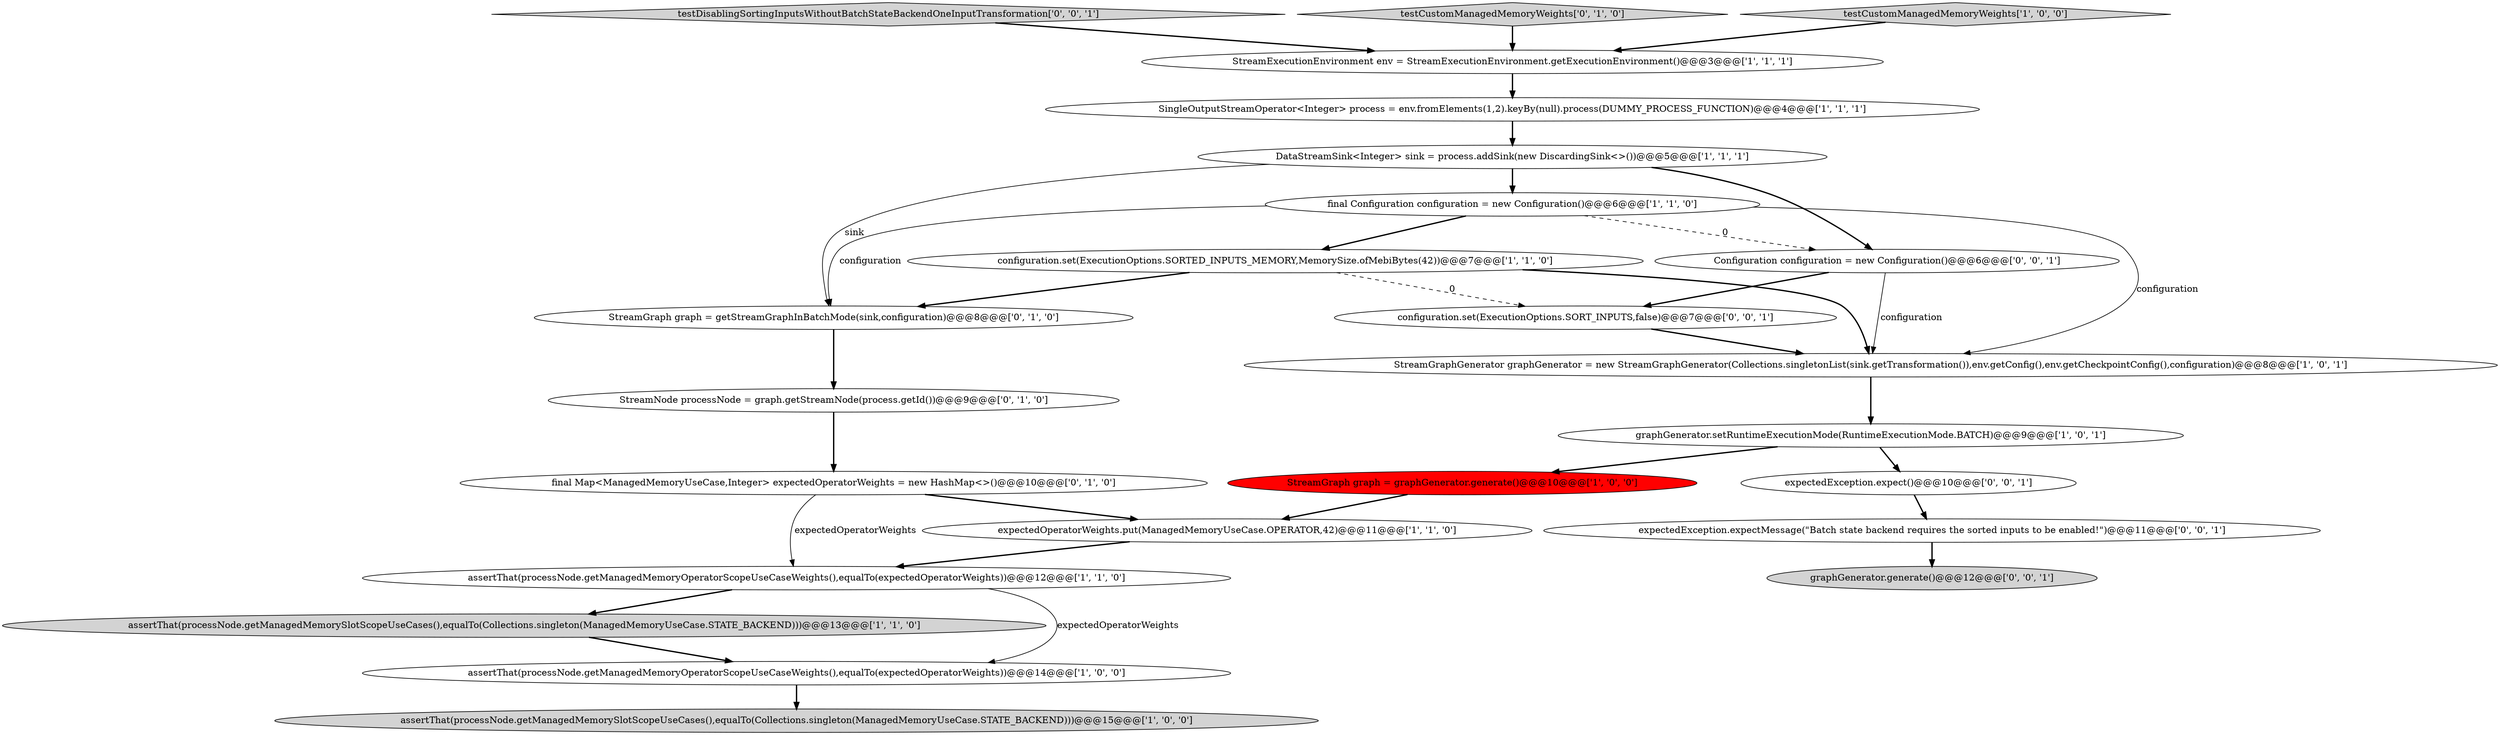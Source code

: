 digraph {
2 [style = filled, label = "assertThat(processNode.getManagedMemoryOperatorScopeUseCaseWeights(),equalTo(expectedOperatorWeights))@@@14@@@['1', '0', '0']", fillcolor = white, shape = ellipse image = "AAA0AAABBB1BBB"];
12 [style = filled, label = "assertThat(processNode.getManagedMemorySlotScopeUseCases(),equalTo(Collections.singleton(ManagedMemoryUseCase.STATE_BACKEND)))@@@13@@@['1', '1', '0']", fillcolor = lightgray, shape = ellipse image = "AAA0AAABBB1BBB"];
1 [style = filled, label = "graphGenerator.setRuntimeExecutionMode(RuntimeExecutionMode.BATCH)@@@9@@@['1', '0', '1']", fillcolor = white, shape = ellipse image = "AAA0AAABBB1BBB"];
17 [style = filled, label = "final Map<ManagedMemoryUseCase,Integer> expectedOperatorWeights = new HashMap<>()@@@10@@@['0', '1', '0']", fillcolor = white, shape = ellipse image = "AAA0AAABBB2BBB"];
0 [style = filled, label = "DataStreamSink<Integer> sink = process.addSink(new DiscardingSink<>())@@@5@@@['1', '1', '1']", fillcolor = white, shape = ellipse image = "AAA0AAABBB1BBB"];
23 [style = filled, label = "configuration.set(ExecutionOptions.SORT_INPUTS,false)@@@7@@@['0', '0', '1']", fillcolor = white, shape = ellipse image = "AAA0AAABBB3BBB"];
22 [style = filled, label = "Configuration configuration = new Configuration()@@@6@@@['0', '0', '1']", fillcolor = white, shape = ellipse image = "AAA0AAABBB3BBB"];
9 [style = filled, label = "assertThat(processNode.getManagedMemoryOperatorScopeUseCaseWeights(),equalTo(expectedOperatorWeights))@@@12@@@['1', '1', '0']", fillcolor = white, shape = ellipse image = "AAA0AAABBB1BBB"];
3 [style = filled, label = "StreamExecutionEnvironment env = StreamExecutionEnvironment.getExecutionEnvironment()@@@3@@@['1', '1', '1']", fillcolor = white, shape = ellipse image = "AAA0AAABBB1BBB"];
11 [style = filled, label = "StreamGraph graph = graphGenerator.generate()@@@10@@@['1', '0', '0']", fillcolor = red, shape = ellipse image = "AAA1AAABBB1BBB"];
10 [style = filled, label = "final Configuration configuration = new Configuration()@@@6@@@['1', '1', '0']", fillcolor = white, shape = ellipse image = "AAA0AAABBB1BBB"];
4 [style = filled, label = "expectedOperatorWeights.put(ManagedMemoryUseCase.OPERATOR,42)@@@11@@@['1', '1', '0']", fillcolor = white, shape = ellipse image = "AAA0AAABBB1BBB"];
19 [style = filled, label = "testDisablingSortingInputsWithoutBatchStateBackendOneInputTransformation['0', '0', '1']", fillcolor = lightgray, shape = diamond image = "AAA0AAABBB3BBB"];
7 [style = filled, label = "SingleOutputStreamOperator<Integer> process = env.fromElements(1,2).keyBy(null).process(DUMMY_PROCESS_FUNCTION)@@@4@@@['1', '1', '1']", fillcolor = white, shape = ellipse image = "AAA0AAABBB1BBB"];
15 [style = filled, label = "StreamGraph graph = getStreamGraphInBatchMode(sink,configuration)@@@8@@@['0', '1', '0']", fillcolor = white, shape = ellipse image = "AAA0AAABBB2BBB"];
21 [style = filled, label = "expectedException.expectMessage(\"Batch state backend requires the sorted inputs to be enabled!\")@@@11@@@['0', '0', '1']", fillcolor = white, shape = ellipse image = "AAA0AAABBB3BBB"];
6 [style = filled, label = "configuration.set(ExecutionOptions.SORTED_INPUTS_MEMORY,MemorySize.ofMebiBytes(42))@@@7@@@['1', '1', '0']", fillcolor = white, shape = ellipse image = "AAA0AAABBB1BBB"];
5 [style = filled, label = "StreamGraphGenerator graphGenerator = new StreamGraphGenerator(Collections.singletonList(sink.getTransformation()),env.getConfig(),env.getCheckpointConfig(),configuration)@@@8@@@['1', '0', '1']", fillcolor = white, shape = ellipse image = "AAA0AAABBB1BBB"];
18 [style = filled, label = "graphGenerator.generate()@@@12@@@['0', '0', '1']", fillcolor = lightgray, shape = ellipse image = "AAA0AAABBB3BBB"];
16 [style = filled, label = "testCustomManagedMemoryWeights['0', '1', '0']", fillcolor = lightgray, shape = diamond image = "AAA0AAABBB2BBB"];
8 [style = filled, label = "assertThat(processNode.getManagedMemorySlotScopeUseCases(),equalTo(Collections.singleton(ManagedMemoryUseCase.STATE_BACKEND)))@@@15@@@['1', '0', '0']", fillcolor = lightgray, shape = ellipse image = "AAA0AAABBB1BBB"];
14 [style = filled, label = "StreamNode processNode = graph.getStreamNode(process.getId())@@@9@@@['0', '1', '0']", fillcolor = white, shape = ellipse image = "AAA0AAABBB2BBB"];
13 [style = filled, label = "testCustomManagedMemoryWeights['1', '0', '0']", fillcolor = lightgray, shape = diamond image = "AAA0AAABBB1BBB"];
20 [style = filled, label = "expectedException.expect()@@@10@@@['0', '0', '1']", fillcolor = white, shape = ellipse image = "AAA0AAABBB3BBB"];
4->9 [style = bold, label=""];
16->3 [style = bold, label=""];
23->5 [style = bold, label=""];
15->14 [style = bold, label=""];
10->15 [style = solid, label="configuration"];
11->4 [style = bold, label=""];
1->20 [style = bold, label=""];
14->17 [style = bold, label=""];
9->2 [style = solid, label="expectedOperatorWeights"];
7->0 [style = bold, label=""];
17->9 [style = solid, label="expectedOperatorWeights"];
22->5 [style = solid, label="configuration"];
10->22 [style = dashed, label="0"];
22->23 [style = bold, label=""];
10->6 [style = bold, label=""];
21->18 [style = bold, label=""];
6->15 [style = bold, label=""];
1->11 [style = bold, label=""];
10->5 [style = solid, label="configuration"];
20->21 [style = bold, label=""];
5->1 [style = bold, label=""];
6->5 [style = bold, label=""];
12->2 [style = bold, label=""];
0->10 [style = bold, label=""];
13->3 [style = bold, label=""];
3->7 [style = bold, label=""];
0->22 [style = bold, label=""];
0->15 [style = solid, label="sink"];
9->12 [style = bold, label=""];
19->3 [style = bold, label=""];
17->4 [style = bold, label=""];
6->23 [style = dashed, label="0"];
2->8 [style = bold, label=""];
}
